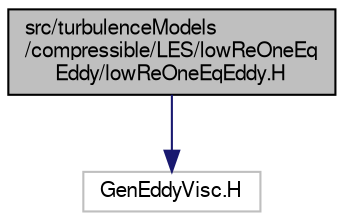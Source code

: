 digraph "src/turbulenceModels/compressible/LES/lowReOneEqEddy/lowReOneEqEddy.H"
{
  bgcolor="transparent";
  edge [fontname="FreeSans",fontsize="10",labelfontname="FreeSans",labelfontsize="10"];
  node [fontname="FreeSans",fontsize="10",shape=record];
  Node0 [label="src/turbulenceModels\l/compressible/LES/lowReOneEq\lEddy/lowReOneEqEddy.H",height=0.2,width=0.4,color="black", fillcolor="grey75", style="filled", fontcolor="black"];
  Node0 -> Node1 [color="midnightblue",fontsize="10",style="solid",fontname="FreeSans"];
  Node1 [label="GenEddyVisc.H",height=0.2,width=0.4,color="grey75"];
}
